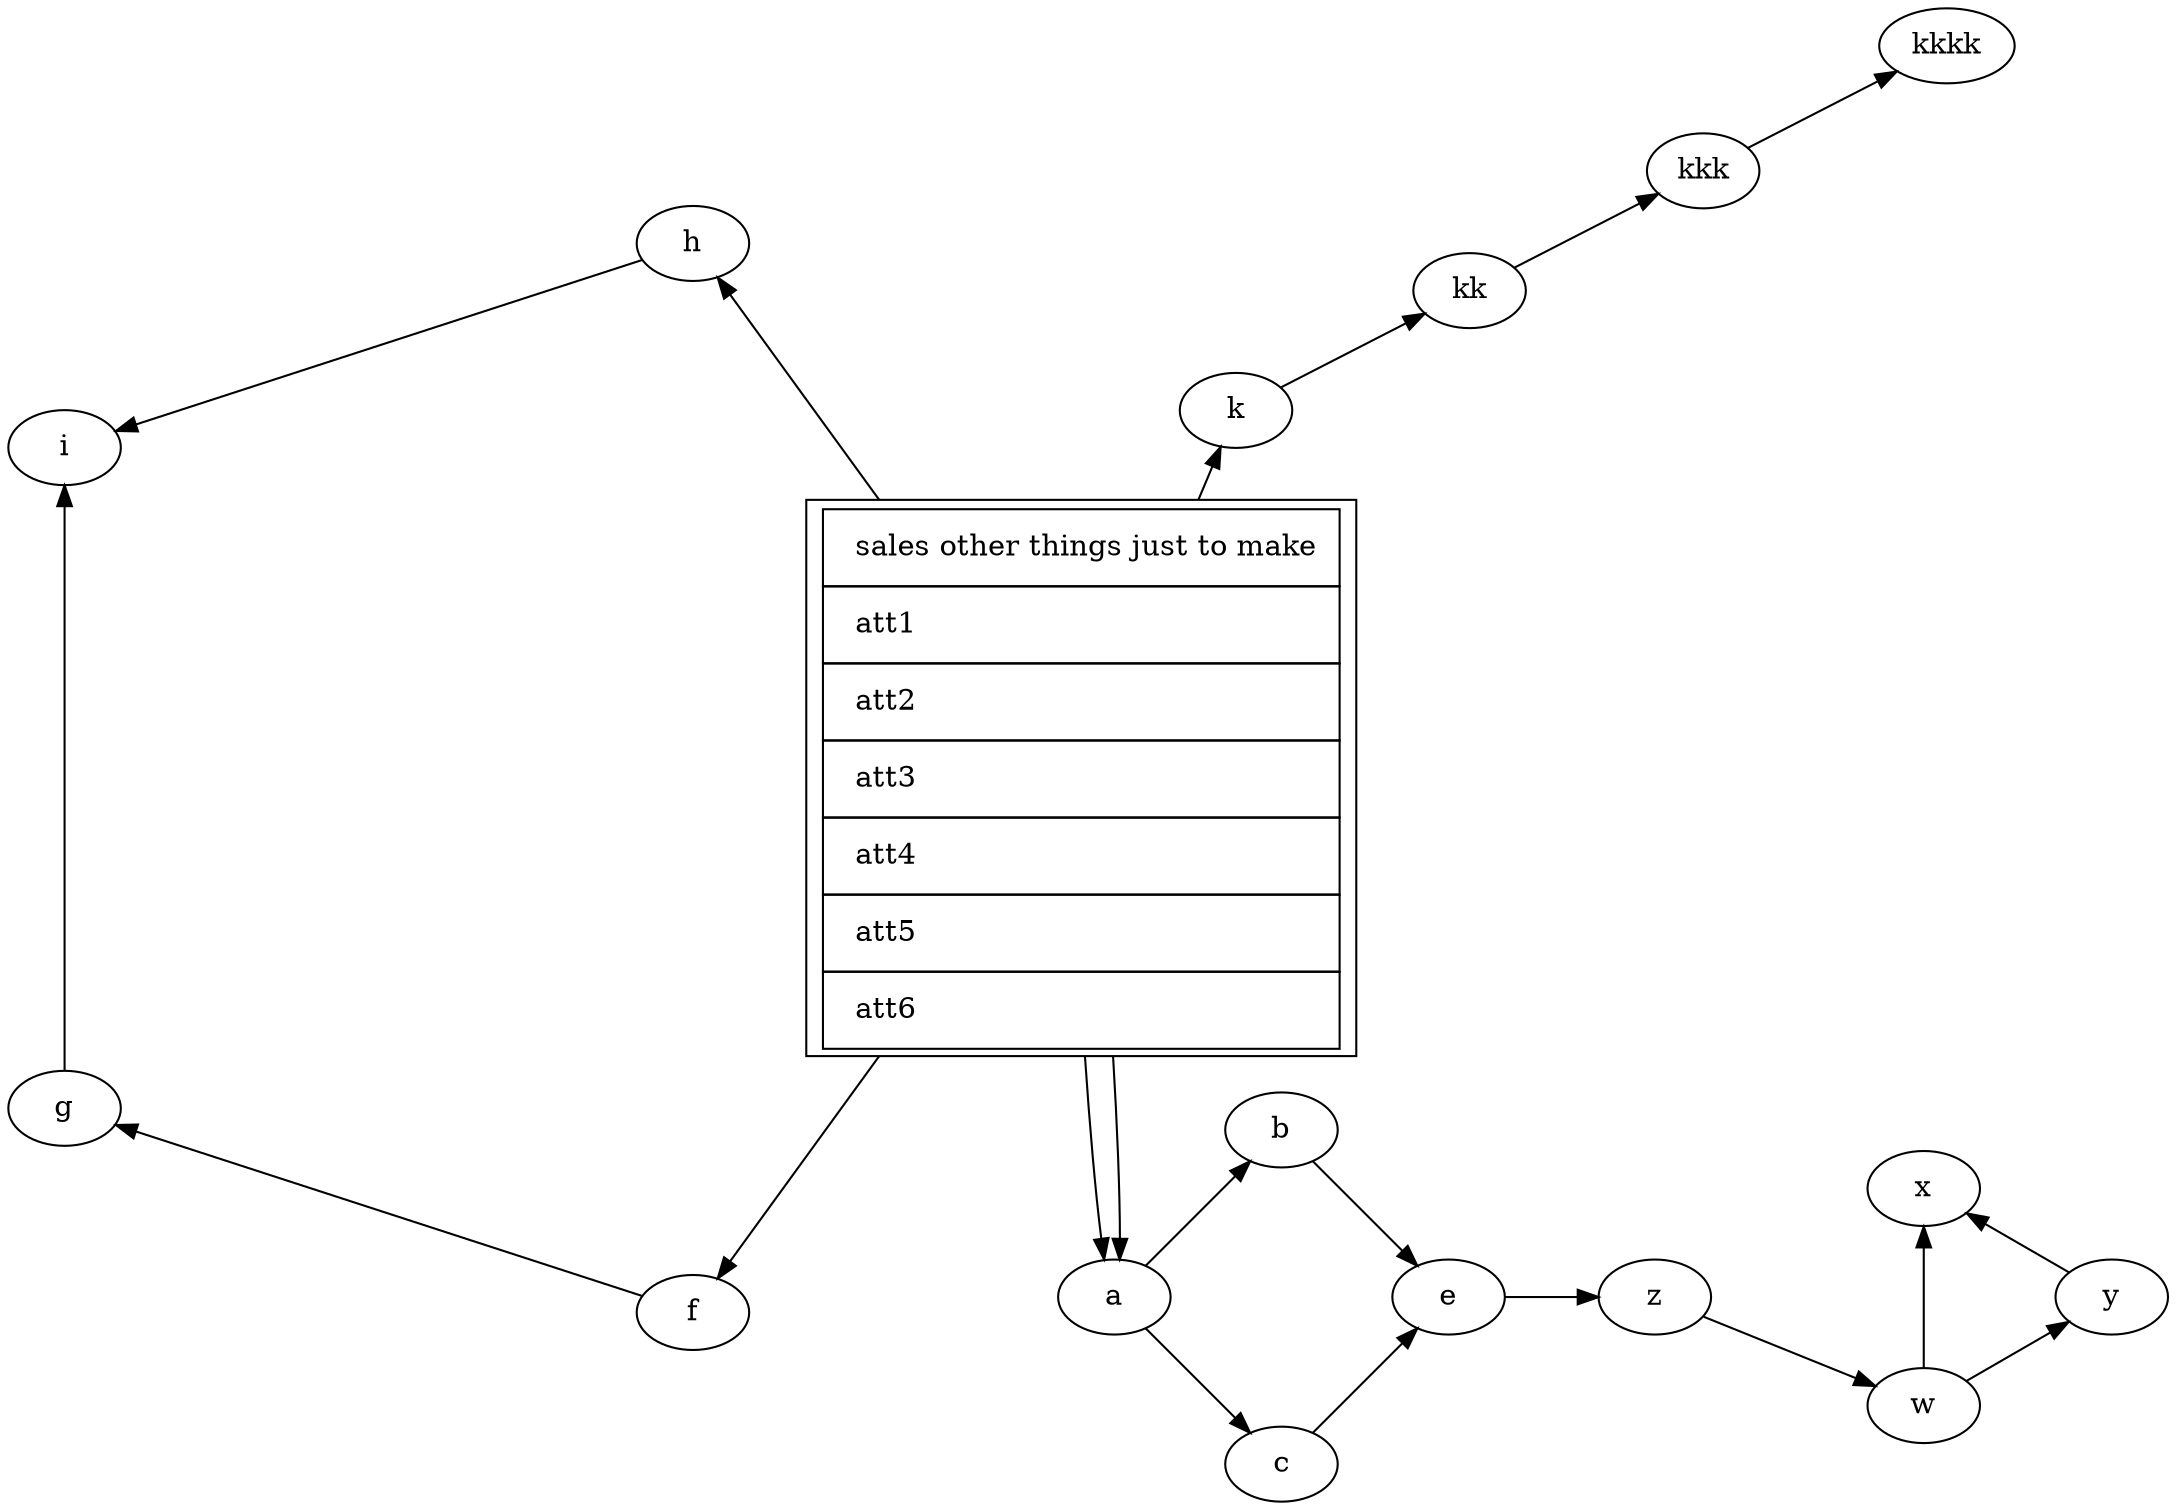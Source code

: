 digraph G {
	layout=circo;
	a->b;
	a->c;
	c->e;
	b->e;
	e->z;
	z->w;
	w->x;
	w->y;
	y->x;
	fact->a;
	fact->a;
	fact->k;
	k->kk;
	kk->kkk;
	kkk->kkkk;
	f->g;
	h->i;
	g->i;
	fact->f;
	fact->h;
	subgraph dom1 {
	rankdir=LR;
	a;
	b;
	c;
	e;
	w;
	x;
	y;
	z;

}
;
	subgraph dom2 {
	f;
	g;
	h;
	i;

}
;
	fact [ label=<<table border="0" cellborder="1" cellspacing="0" cellpadding="10"><tr> <td port="1"> sales other things just to make</td> </tr><tr> <td align="left" port="2"> att1 </td> </tr> <tr> <td align="left" port="3"> att2 </td> </tr> <tr> <td align="left"> att3 </td> </tr> <tr> <td align="left"> att4 </td> </tr> <tr> <td align="left"> att5 </td> </tr> <tr> <td align="left"> att6 </td> </tr>  </table>>, root=true, shape=box ];
	k;
	kk;
	kkk;
	kkkk;

}
